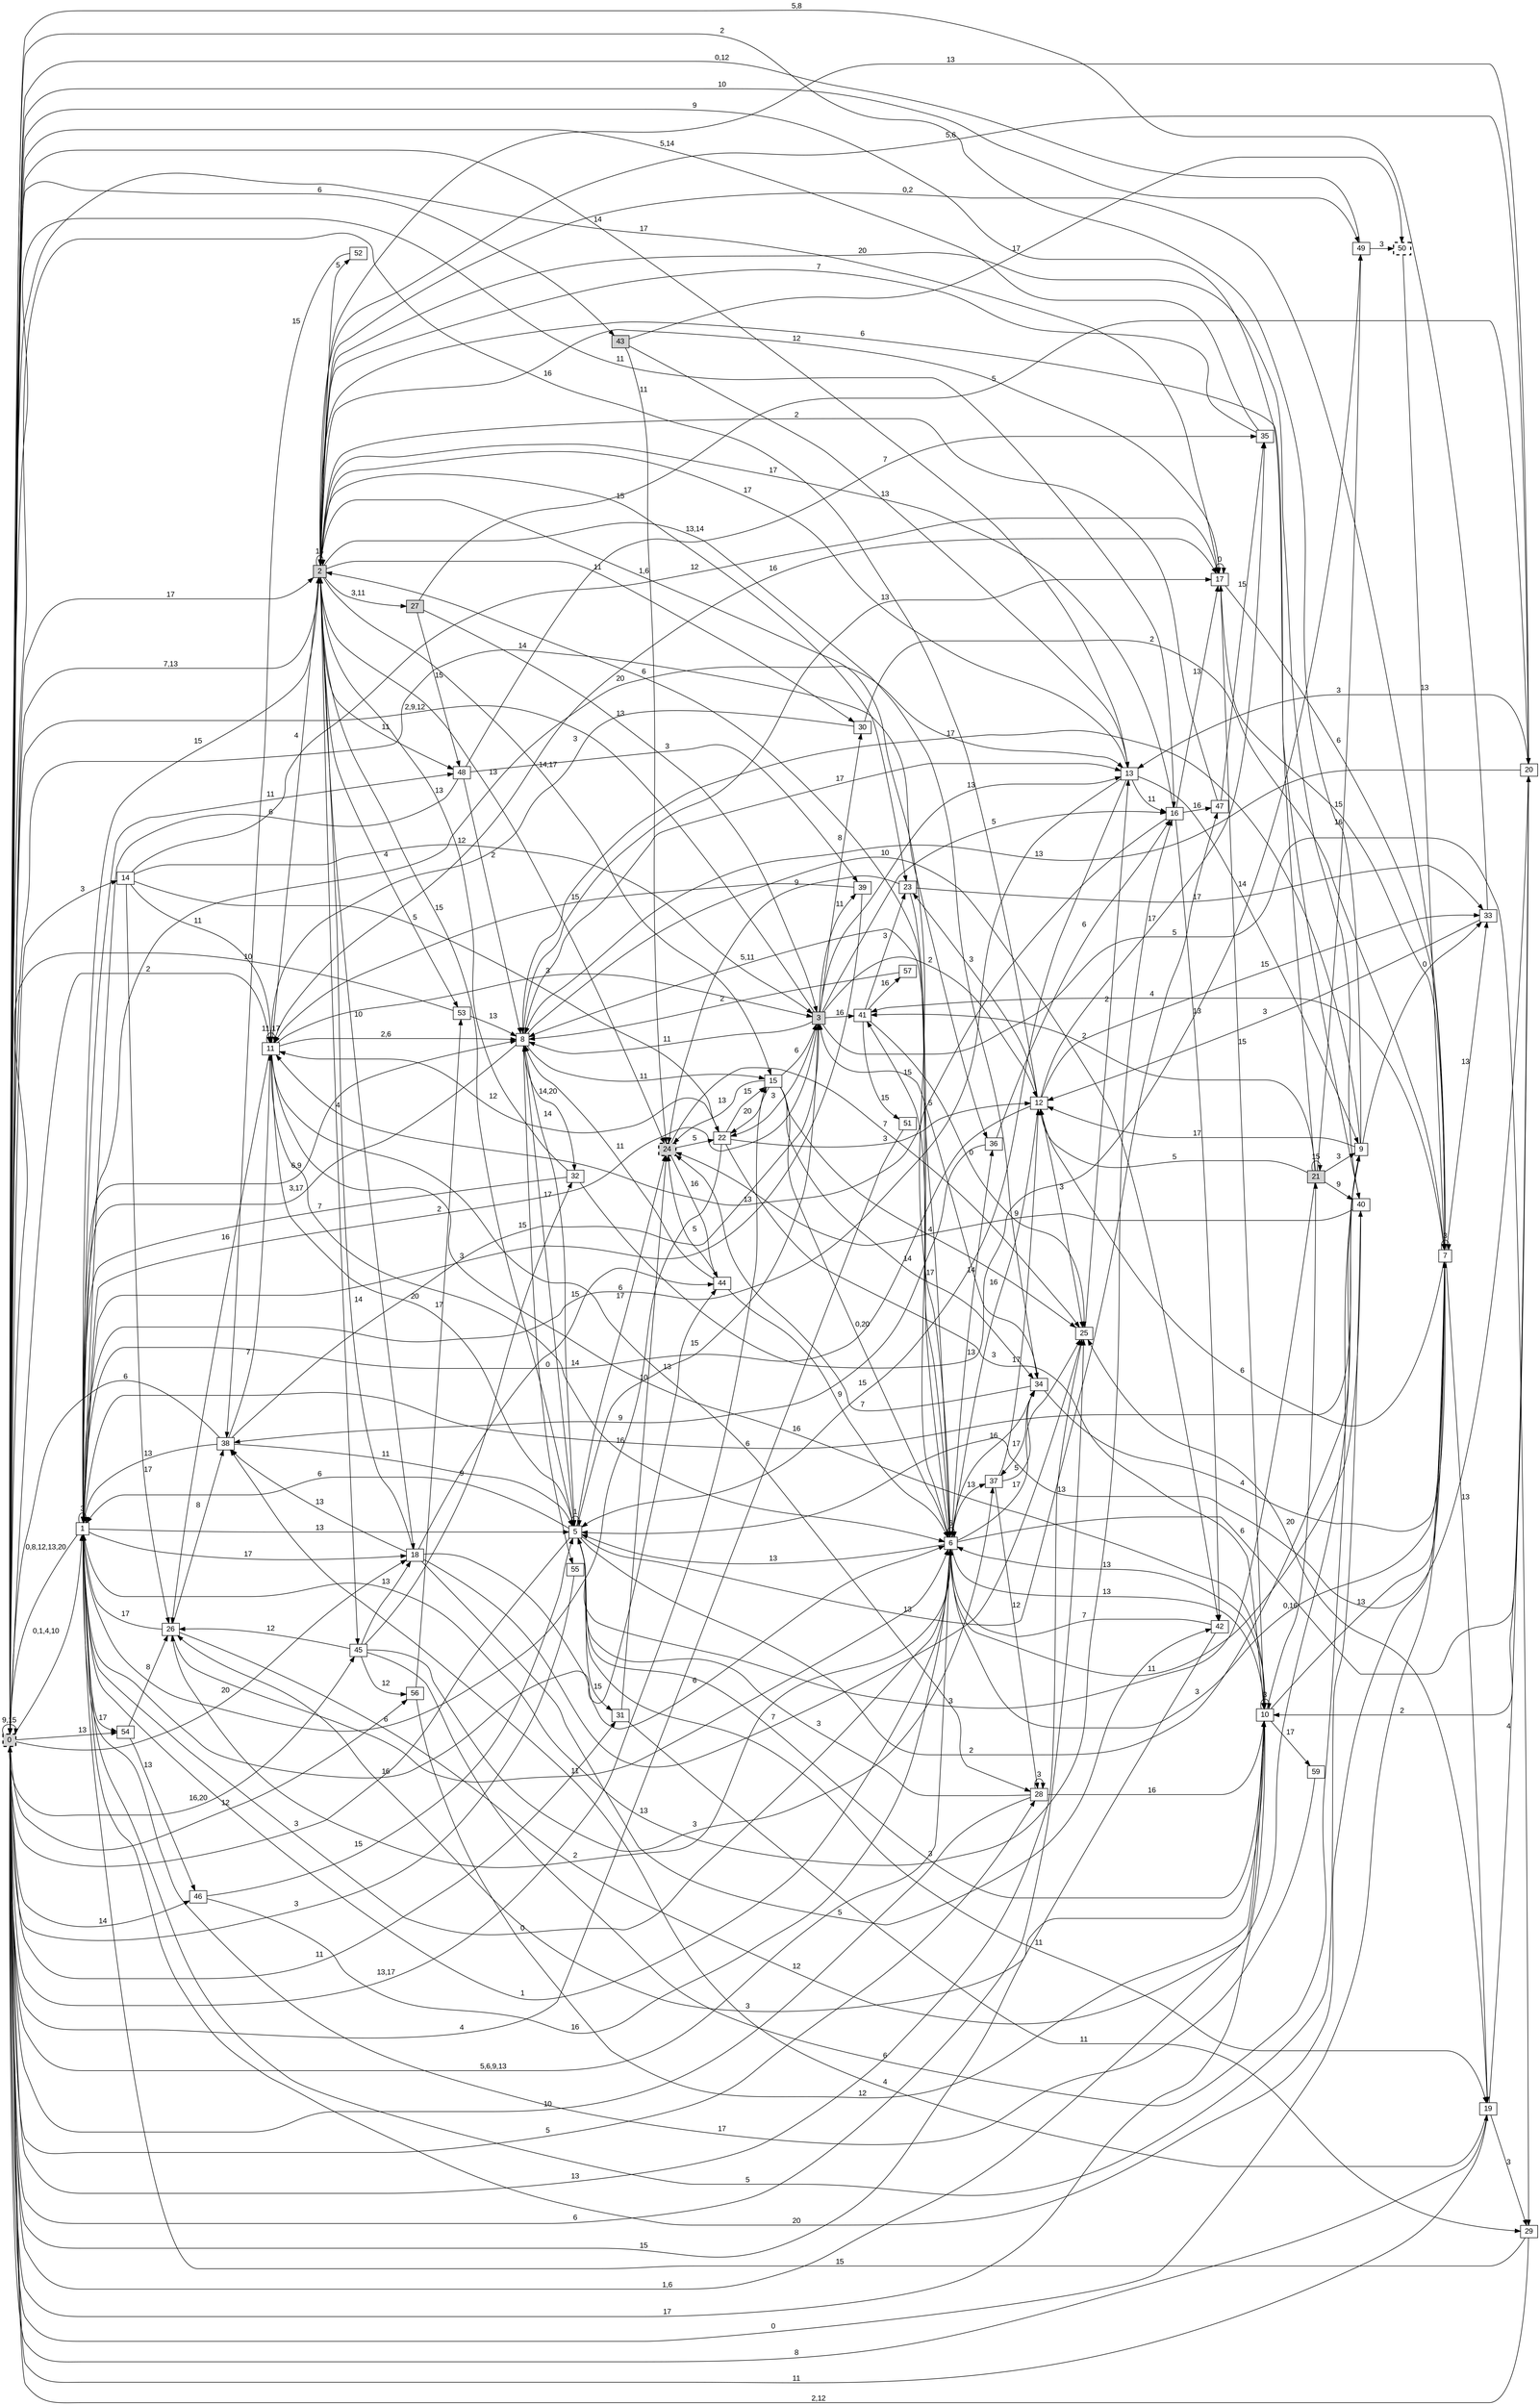 digraph "NDFA" {
  rankdir=LR
  node [shape=box width=0.1 height=0.1 fontname=Arial]
  edge [fontname=Arial]
/* Estados */
 s0 [label="0" style="filled,bold,dashed"] /* I:1 F:1 D:0 */
 s1 [label="1" ] /* I:0 F:0 D:0 */
 s2 [label="2" style="filled"] /* I:1 F:0 D:0 */
 s3 [label="3" style="filled"] /* I:1 F:0 D:0 */
 s5 [label="5" ] /* I:0 F:0 D:0 */
 s6 [label="6" ] /* I:0 F:0 D:0 */
 s7 [label="7" ] /* I:0 F:0 D:0 */
 s8 [label="8" ] /* I:0 F:0 D:0 */
 s9 [label="9" ] /* I:0 F:0 D:0 */
 s10 [label="10" ] /* I:0 F:0 D:0 */
 s11 [label="11" ] /* I:0 F:0 D:0 */
 s12 [label="12" ] /* I:0 F:0 D:0 */
 s13 [label="13" ] /* I:0 F:0 D:0 */
 s14 [label="14" ] /* I:0 F:0 D:0 */
 s15 [label="15" ] /* I:0 F:0 D:0 */
 s16 [label="16" ] /* I:0 F:0 D:0 */
 s17 [label="17" ] /* I:0 F:0 D:0 */
 s18 [label="18" ] /* I:0 F:0 D:0 */
 s19 [label="19" ] /* I:0 F:0 D:0 */
 s20 [label="20" ] /* I:0 F:0 D:0 */
 s21 [label="21" style="filled"] /* I:1 F:0 D:0 */
 s22 [label="22" ] /* I:0 F:0 D:0 */
 s23 [label="23" ] /* I:0 F:0 D:0 */
 s24 [label="24" style="filled,bold,dashed"] /* I:1 F:1 D:0 */
 s25 [label="25" ] /* I:0 F:0 D:0 */
 s26 [label="26" ] /* I:0 F:0 D:0 */
 s27 [label="27" style="filled"] /* I:1 F:0 D:0 */
 s28 [label="28" ] /* I:0 F:0 D:0 */
 s29 [label="29" ] /* I:0 F:0 D:0 */
 s30 [label="30" ] /* I:0 F:0 D:0 */
 s31 [label="31" ] /* I:0 F:0 D:0 */
 s32 [label="32" ] /* I:0 F:0 D:0 */
 s33 [label="33" ] /* I:0 F:0 D:0 */
 s34 [label="34" ] /* I:0 F:0 D:0 */
 s35 [label="35" ] /* I:0 F:0 D:0 */
 s36 [label="36" ] /* I:0 F:0 D:0 */
 s37 [label="37" ] /* I:0 F:0 D:0 */
 s38 [label="38" ] /* I:0 F:0 D:0 */
 s39 [label="39" ] /* I:0 F:0 D:0 */
 s40 [label="40" ] /* I:0 F:0 D:0 */
 s41 [label="41" ] /* I:0 F:0 D:0 */
 s42 [label="42" ] /* I:0 F:0 D:0 */
 s43 [label="43" style="filled"] /* I:1 F:0 D:0 */
 s44 [label="44" ] /* I:0 F:0 D:0 */
 s45 [label="45" ] /* I:0 F:0 D:0 */
 s46 [label="46" ] /* I:0 F:0 D:0 */
 s47 [label="47" ] /* I:0 F:0 D:0 */
 s48 [label="48" ] /* I:0 F:0 D:0 */
 s49 [label="49" ] /* I:0 F:0 D:0 */
 s50 [label="50" style="bold,dashed"] /* I:0 F:1 D:0 */
 s51 [label="51" ] /* I:0 F:0 D:0 */
 s52 [label="52" ] /* I:0 F:0 D:0 */
 s53 [label="53" ] /* I:0 F:0 D:0 */
 s54 [label="54" ] /* I:0 F:0 D:0 */
 s55 [label="55" ] /* I:0 F:0 D:0 */
 s56 [label="56" ] /* I:0 F:0 D:0 */
 s57 [label="57" ] /* I:0 F:0 D:0 */
 s59 [label="59" ] /* I:0 F:0 D:0 */
/* Transiciones */
  s0 -> s0 [label="9,15"]
  s0 -> s1 [label="0,1,4,10"]
  s0 -> s2 [label="17"]
  s0 -> s6 [label="5,6,9,13"]
  s0 -> s10 [label="1,6"]
  s0 -> s11 [label="2"]
  s0 -> s14 [label="3"]
  s0 -> s15 [label="13,17"]
  s0 -> s16 [label="11"]
  s0 -> s18 [label="20"]
  s0 -> s19 [label="8"]
  s0 -> s25 [label="6"]
  s0 -> s28 [label="5"]
  s0 -> s31 [label="11"]
  s0 -> s36 [label="14"]
  s0 -> s43 [label="6"]
  s0 -> s45 [label="16,20"]
  s0 -> s46 [label="14"]
  s0 -> s49 [label="10"]
  s0 -> s54 [label="13"]
  s0 -> s56 [label="12"]
  s1 -> s0 [label="0,8,12,13,20"]
  s1 -> s1 [label="3"]
  s1 -> s2 [label="15"]
  s1 -> s5 [label="13"]
  s1 -> s6 [label="0"]
  s1 -> s8 [label="6,9"]
  s1 -> s13 [label="20"]
  s1 -> s16 [label="13"]
  s1 -> s18 [label="17"]
  s1 -> s40 [label="5"]
  s1 -> s44 [label="16"]
  s1 -> s48 [label="11"]
  s1 -> s54 [label="17"]
  s2 -> s0 [label="7,13"]
  s2 -> s2 [label="14"]
  s2 -> s6 [label="1,6"]
  s2 -> s7 [label="0,2"]
  s2 -> s15 [label="14,17"]
  s2 -> s17 [label="12"]
  s2 -> s18 [label="10"]
  s2 -> s20 [label="5,6"]
  s2 -> s23 [label="15"]
  s2 -> s24 [label="13"]
  s2 -> s27 [label="3,11"]
  s2 -> s30 [label="11"]
  s2 -> s34 [label="13,14"]
  s2 -> s40 [label="20"]
  s2 -> s45 [label="4"]
  s2 -> s48 [label="11"]
  s2 -> s52 [label="5"]
  s2 -> s53 [label="4"]
  s3 -> s0 [label="2,9,12"]
  s3 -> s1 [label="2"]
  s3 -> s8 [label="11"]
  s3 -> s12 [label="2"]
  s3 -> s13 [label="13"]
  s3 -> s16 [label="5"]
  s3 -> s22 [label="3"]
  s3 -> s29 [label="5"]
  s3 -> s30 [label="8"]
  s3 -> s39 [label="11"]
  s3 -> s41 [label="16"]
  s5 -> s0 [label="3"]
  s5 -> s1 [label="6"]
  s5 -> s2 [label="15"]
  s5 -> s3 [label="15"]
  s5 -> s5 [label="1"]
  s5 -> s8 [label="17"]
  s5 -> s9 [label="2"]
  s5 -> s19 [label="11"]
  s5 -> s24 [label="17"]
  s5 -> s31 [label="15"]
  s5 -> s47 [label="13"]
  s6 -> s1 [label="1"]
  s6 -> s2 [label="6"]
  s6 -> s5 [label="13"]
  s6 -> s6 [label="6"]
  s6 -> s7 [label="3"]
  s6 -> s8 [label="5,11"]
  s6 -> s10 [label="13"]
  s6 -> s20 [label="6"]
  s6 -> s25 [label="17"]
  s6 -> s26 [label="2"]
  s6 -> s34 [label="16"]
  s6 -> s36 [label="14"]
  s6 -> s37 [label="13"]
  s6 -> s41 [label="15"]
  s7 -> s0 [label="0"]
  s7 -> s1 [label="20"]
  s7 -> s7 [label="3"]
  s7 -> s12 [label="6"]
  s7 -> s17 [label="15"]
  s7 -> s19 [label="13"]
  s7 -> s33 [label="13"]
  s7 -> s41 [label="4"]
  s8 -> s1 [label="3,17"]
  s8 -> s5 [label="14"]
  s8 -> s13 [label="17"]
  s8 -> s15 [label="11"]
  s8 -> s17 [label="13"]
  s8 -> s32 [label="14,20"]
  s8 -> s42 [label="10"]
  s8 -> s55 [label="0"]
  s9 -> s0 [label="2"]
  s9 -> s1 [label="6"]
  s9 -> s8 [label="17"]
  s9 -> s12 [label="17"]
  s9 -> s33 [label="0"]
  s10 -> s0 [label="17"]
  s10 -> s5 [label="3"]
  s10 -> s6 [label="13"]
  s10 -> s7 [label="13"]
  s10 -> s10 [label="3"]
  s10 -> s21 [label="0,16"]
  s10 -> s26 [label="3"]
  s10 -> s59 [label="17"]
  s11 -> s2 [label="4"]
  s11 -> s3 [label="3"]
  s11 -> s5 [label="20"]
  s11 -> s6 [label="16"]
  s11 -> s8 [label="2,6"]
  s11 -> s10 [label="16"]
  s11 -> s11 [label="11,17"]
  s11 -> s17 [label="16"]
  s11 -> s26 [label="16"]
  s11 -> s28 [label="13"]
  s12 -> s0 [label="16"]
  s12 -> s1 [label="14"]
  s12 -> s6 [label="16"]
  s12 -> s23 [label="3"]
  s12 -> s25 [label="3"]
  s12 -> s33 [label="15"]
  s12 -> s35 [label="17"]
  s13 -> s0 [label="14"]
  s13 -> s1 [label="6"]
  s13 -> s2 [label="17"]
  s13 -> s5 [label="15"]
  s13 -> s9 [label="14"]
  s13 -> s16 [label="11"]
  s14 -> s3 [label="12"]
  s14 -> s11 [label="11"]
  s14 -> s17 [label="12"]
  s14 -> s22 [label="5"]
  s14 -> s26 [label="17"]
  s15 -> s3 [label="6"]
  s15 -> s6 [label="0,20"]
  s15 -> s22 [label="20"]
  s15 -> s24 [label="13"]
  s15 -> s25 [label="4"]
  s15 -> s34 [label="14"]
  s16 -> s2 [label="17"]
  s16 -> s11 [label="13"]
  s16 -> s17 [label="13"]
  s16 -> s42 [label="13"]
  s16 -> s47 [label="16"]
  s17 -> s0 [label="17"]
  s17 -> s7 [label="6"]
  s17 -> s10 [label="15"]
  s17 -> s17 [label="0"]
  s18 -> s2 [label="14"]
  s18 -> s6 [label="6"]
  s18 -> s25 [label="7"]
  s18 -> s38 [label="13"]
  s18 -> s42 [label="5"]
  s18 -> s44 [label="15"]
  s19 -> s0 [label="11"]
  s19 -> s20 [label="4"]
  s19 -> s25 [label="20"]
  s19 -> s29 [label="3"]
  s19 -> s38 [label="4"]
  s20 -> s2 [label="13"]
  s20 -> s5 [label="13"]
  s20 -> s8 [label="13"]
  s20 -> s10 [label="2"]
  s20 -> s13 [label="3"]
  s21 -> s0 [label="9"]
  s21 -> s5 [label="3"]
  s21 -> s9 [label="3"]
  s21 -> s12 [label="5"]
  s21 -> s21 [label="15"]
  s21 -> s40 [label="9"]
  s21 -> s41 [label="2"]
  s21 -> s49 [label="16"]
  s22 -> s1 [label="6"]
  s22 -> s10 [label="3"]
  s22 -> s11 [label="12"]
  s22 -> s12 [label="3"]
  s22 -> s15 [label="15"]
  s23 -> s6 [label="17"]
  s23 -> s24 [label="9"]
  s23 -> s33 [label="17"]
  s24 -> s22 [label="5"]
  s24 -> s25 [label="7"]
  s24 -> s44 [label="16"]
  s25 -> s0 [label="13"]
  s25 -> s13 [label="2"]
  s26 -> s1 [label="17"]
  s26 -> s6 [label="11"]
  s26 -> s9 [label="12"]
  s26 -> s38 [label="8"]
  s27 -> s3 [label="13"]
  s27 -> s20 [label="5"]
  s27 -> s48 [label="15"]
  s28 -> s0 [label="10"]
  s28 -> s5 [label="3"]
  s28 -> s10 [label="16"]
  s28 -> s28 [label="3"]
  s29 -> s0 [label="2,12"]
  s29 -> s1 [label="15"]
  s30 -> s7 [label="2"]
  s30 -> s11 [label="3"]
  s31 -> s24 [label="10"]
  s31 -> s29 [label="11"]
  s32 -> s1 [label="7"]
  s32 -> s2 [label="13"]
  s32 -> s49 [label="13"]
  s33 -> s0 [label="5,8"]
  s33 -> s12 [label="3"]
  s34 -> s3 [label="5"]
  s34 -> s7 [label="4"]
  s34 -> s24 [label="7"]
  s34 -> s37 [label="17"]
  s35 -> s0 [label="5,14"]
  s35 -> s2 [label="7"]
  s36 -> s16 [label="6"]
  s36 -> s38 [label="9"]
  s37 -> s12 [label="17"]
  s37 -> s28 [label="12"]
  s37 -> s34 [label="5"]
  s38 -> s0 [label="6"]
  s38 -> s1 [label="13"]
  s38 -> s3 [label="15"]
  s38 -> s5 [label="11"]
  s38 -> s11 [label="7"]
  s39 -> s1 [label="3"]
  s39 -> s11 [label="15"]
  s40 -> s2 [label="6"]
  s40 -> s6 [label="11"]
  s40 -> s24 [label="9"]
  s41 -> s23 [label="3"]
  s41 -> s25 [label="0"]
  s41 -> s51 [label="15"]
  s41 -> s57 [label="16"]
  s42 -> s0 [label="15"]
  s42 -> s6 [label="7"]
  s43 -> s13 [label="13"]
  s43 -> s24 [label="11"]
  s43 -> s50 [label="17"]
  s44 -> s6 [label="9"]
  s44 -> s8 [label="11"]
  s44 -> s24 [label="5"]
  s45 -> s9 [label="6"]
  s45 -> s18 [label="13"]
  s45 -> s26 [label="12"]
  s45 -> s32 [label="9"]
  s45 -> s37 [label="3"]
  s45 -> s56 [label="12"]
  s46 -> s5 [label="15"]
  s46 -> s6 [label="16"]
  s47 -> s2 [label="2"]
  s47 -> s35 [label="15"]
  s48 -> s1 [label="6"]
  s48 -> s8 [label="2"]
  s48 -> s35 [label="7"]
  s48 -> s39 [label="3"]
  s49 -> s0 [label="0,12"]
  s49 -> s50 [label="3"]
  s50 -> s7 [label="13"]
  s51 -> s0 [label="4"]
  s52 -> s38 [label="15"]
  s53 -> s0 [label="10"]
  s53 -> s8 [label="13"]
  s54 -> s26 [label="8"]
  s54 -> s46 [label="13"]
  s55 -> s0 [label="3"]
  s56 -> s10 [label="12"]
  s56 -> s53 [label="17"]
  s57 -> s8 [label="2"]
  s59 -> s1 [label="17"]
}
